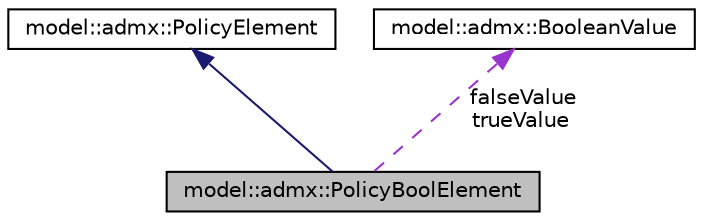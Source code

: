 digraph "model::admx::PolicyBoolElement"
{
 // LATEX_PDF_SIZE
  edge [fontname="Helvetica",fontsize="10",labelfontname="Helvetica",labelfontsize="10"];
  node [fontname="Helvetica",fontsize="10",shape=record];
  Node1 [label="model::admx::PolicyBoolElement",height=0.2,width=0.4,color="black", fillcolor="grey75", style="filled", fontcolor="black",tooltip="A choice element in a policy with associated values for the true and false cases."];
  Node2 -> Node1 [dir="back",color="midnightblue",fontsize="10",style="solid",fontname="Helvetica"];
  Node2 [label="model::admx::PolicyElement",height=0.2,width=0.4,color="black", fillcolor="white", style="filled",URL="$classmodel_1_1admx_1_1_policy_element.html",tooltip="The PolicyElement class represents the types of optional parameters defined in a policy setting."];
  Node3 -> Node1 [dir="back",color="darkorchid3",fontsize="10",style="dashed",label=" falseValue\ntrueValue" ,fontname="Helvetica"];
  Node3 [label="model::admx::BooleanValue",height=0.2,width=0.4,color="black", fillcolor="white", style="filled",URL="$classmodel_1_1admx_1_1_boolean_value.html",tooltip="Describes a value that is equivalent to some logical state (true, false)"];
}
